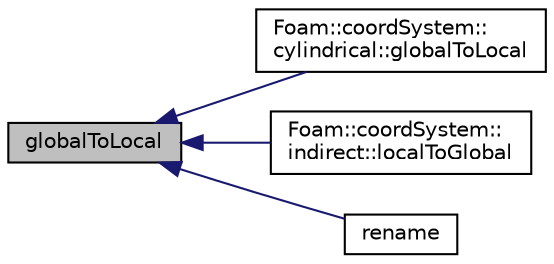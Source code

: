 digraph "globalToLocal"
{
  bgcolor="transparent";
  edge [fontname="Helvetica",fontsize="10",labelfontname="Helvetica",labelfontsize="10"];
  node [fontname="Helvetica",fontsize="10",shape=record];
  rankdir="LR";
  Node1 [label="globalToLocal",height=0.2,width=0.4,color="black", fillcolor="grey75", style="filled" fontcolor="black"];
  Node1 -> Node2 [dir="back",color="midnightblue",fontsize="10",style="solid",fontname="Helvetica"];
  Node2 [label="Foam::coordSystem::\lcylindrical::globalToLocal",height=0.2,width=0.4,color="black",URL="$classFoam_1_1coordSystem_1_1cylindrical.html#af7bf2602d4de0c5c9aa43d6425e728e1",tooltip="From global Cartesian system to the local coordinate system with optional translation for the origin..."];
  Node1 -> Node3 [dir="back",color="midnightblue",fontsize="10",style="solid",fontname="Helvetica"];
  Node3 [label="Foam::coordSystem::\lindirect::localToGlobal",height=0.2,width=0.4,color="black",URL="$classFoam_1_1coordSystem_1_1indirect.html#a3a6032887f29e15de6dea90008fa2e9f",tooltip="Convert from local coordinate system to the global Cartesian system with optional translation for the..."];
  Node1 -> Node4 [dir="back",color="midnightblue",fontsize="10",style="solid",fontname="Helvetica"];
  Node4 [label="rename",height=0.2,width=0.4,color="black",URL="$classFoam_1_1coordinateSystem.html#ab7b33b37f8de0f2e2588d49fa52d7ab8",tooltip="Rename. "];
}

